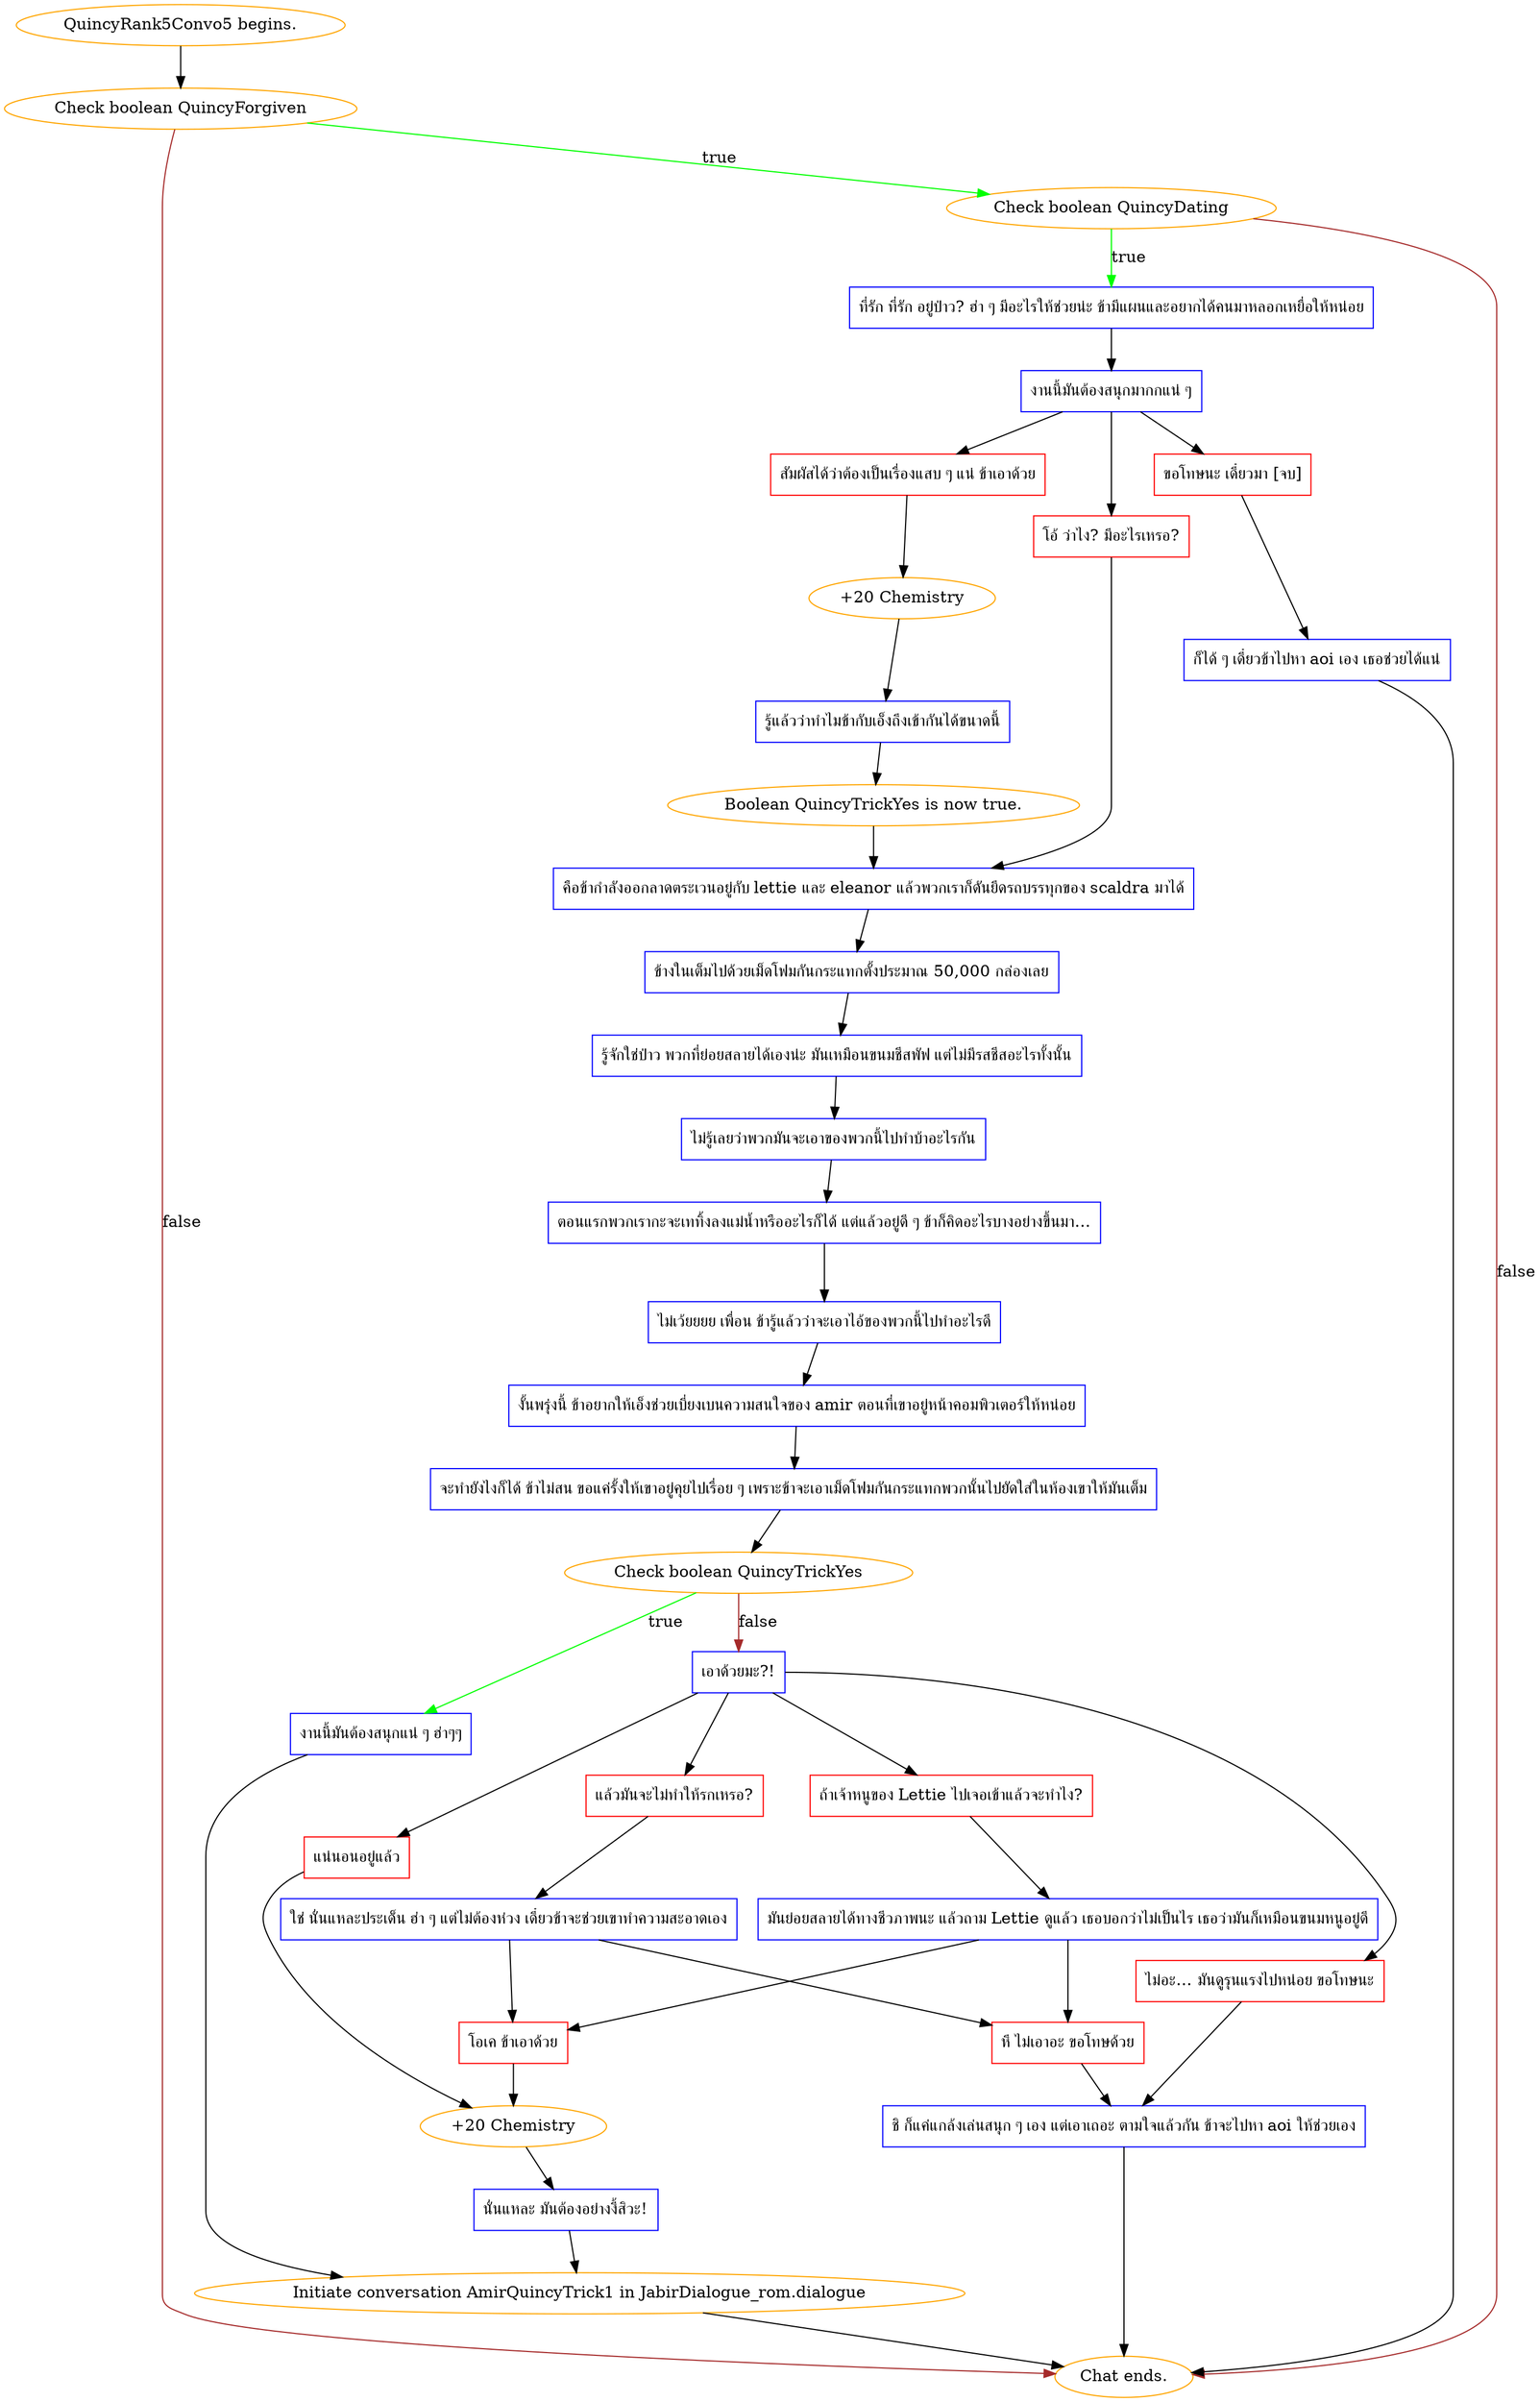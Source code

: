 digraph {
	"QuincyRank5Convo5 begins." [color=orange];
		"QuincyRank5Convo5 begins." -> j2406381004;
	j2406381004 [label="Check boolean QuincyForgiven",color=orange];
		j2406381004 -> j2463720372 [label=true,color=green];
		j2406381004 -> "Chat ends." [label=false,color=brown];
	j2463720372 [label="Check boolean QuincyDating",color=orange];
		j2463720372 -> j4274417361 [label=true,color=green];
		j2463720372 -> "Chat ends." [label=false,color=brown];
	"Chat ends." [color=orange];
	j4274417361 [label="ที่รัก ที่รัก อยู่ป่าว? ฮ่า ๆ มีอะไรให้ช่วยน่ะ ข้ามีแผนและอยากได้คนมาหลอกเหยื่อให้หน่อย",shape=box,color=blue];
		j4274417361 -> j590522140;
	j590522140 [label="งานนี้มันต้องสนุกมากกแน่ ๆ",shape=box,color=blue];
		j590522140 -> j1090605299;
		j590522140 -> j224053804;
		j590522140 -> j2760263216;
	j1090605299 [label="สัมผัสได้ว่าต้องเป็นเรื่องแสบ ๆ แน่ ข้าเอาด้วย",shape=box,color=red];
		j1090605299 -> j135969625;
	j224053804 [label="โอ้ ว่าไง? มีอะไรเหรอ?",shape=box,color=red];
		j224053804 -> j2757951805;
	j2760263216 [label="ขอโทษนะ เดี๋ยวมา [จบ]",shape=box,color=red];
		j2760263216 -> j4003452558;
	j135969625 [label="+20 Chemistry",color=orange];
		j135969625 -> j2377069037;
	j2757951805 [label="คือข้ากำลังออกลาดตระเวนอยู่กับ lettie และ eleanor แล้วพวกเราก็ดันยึดรถบรรทุกของ scaldra มาได้",shape=box,color=blue];
		j2757951805 -> j2310645925;
	j4003452558 [label="ก็ได้ ๆ เดี๋ยวข้าไปหา aoi เอง เธอช่วยได้แน่",shape=box,color=blue];
		j4003452558 -> "Chat ends.";
	j2377069037 [label="รู้แล้วว่าทำไมข้ากับเอ็งถึงเข้ากันได้ขนาดนี้",shape=box,color=blue];
		j2377069037 -> j2030897619;
	j2310645925 [label="ข้างในเต็มไปด้วยเม็ดโฟมกันกระแทกตั้งประมาณ 50,000 กล่องเลย",shape=box,color=blue];
		j2310645925 -> j2503357719;
	j2030897619 [label="Boolean QuincyTrickYes is now true.",color=orange];
		j2030897619 -> j2757951805;
	j2503357719 [label="รู้จักใช่ป่าว พวกที่ย่อยสลายได้เองน่ะ มันเหมือนขนมชีสพัฟ แต่ไม่มีรสชีสอะไรทั้งนั้น",shape=box,color=blue];
		j2503357719 -> j4220251781;
	j4220251781 [label="ไม่รู้เลยว่าพวกมันจะเอาของพวกนี้ไปทำบ้าอะไรกัน",shape=box,color=blue];
		j4220251781 -> j803787882;
	j803787882 [label="ตอนแรกพวกเรากะจะเททิ้งลงแม่น้ำหรืออะไรก็ได้ แต่แล้วอยู่ดี ๆ ข้าก็คิดอะไรบางอย่างขึ้นมา…",shape=box,color=blue];
		j803787882 -> j421188706;
	j421188706 [label="ไม่เว้ยยยย เพื่อน ข้ารู้แล้วว่าจะเอาไอ้ของพวกนี้ไปทำอะไรดี",shape=box,color=blue];
		j421188706 -> j2691283846;
	j2691283846 [label="งั้นพรุ่งนี้ ข้าอยากให้เอ็งช่วยเบี่ยงเบนความสนใจของ amir ตอนที่เขาอยู่หน้าคอมพิวเตอร์ให้หน่อย",shape=box,color=blue];
		j2691283846 -> j2522067450;
	j2522067450 [label="จะทำยังไงก็ได้ ข้าไม่สน ขอแค่รั้งให้เขาอยู่คุยไปเรื่อย ๆ เพราะข้าจะเอาเม็ดโฟมกันกระแทกพวกนั้นไปยัดใส่ในห้องเขาให้มันเต็ม",shape=box,color=blue];
		j2522067450 -> j1473036272;
	j1473036272 [label="Check boolean QuincyTrickYes",color=orange];
		j1473036272 -> j2019432583 [label=true,color=green];
		j1473036272 -> j2888811901 [label=false,color=brown];
	j2019432583 [label="งานนี้มันต้องสนุกแน่ ๆ ฮ่าๆๆ",shape=box,color=blue];
		j2019432583 -> "Initiate conversation AmirQuincyTrick1 in JabirDialogue_rom.dialogue";
	j2888811901 [label="เอาด้วยมะ?!",shape=box,color=blue];
		j2888811901 -> j4156890089;
		j2888811901 -> j1966221768;
		j2888811901 -> j1049339434;
		j2888811901 -> j3927815543;
	"Initiate conversation AmirQuincyTrick1 in JabirDialogue_rom.dialogue" [label="Initiate conversation AmirQuincyTrick1 in JabirDialogue_rom.dialogue",color=orange];
		"Initiate conversation AmirQuincyTrick1 in JabirDialogue_rom.dialogue" -> "Chat ends.";
	j4156890089 [label="แน่นอนอยู่แล้ว",shape=box,color=red];
		j4156890089 -> j2918265804;
	j1966221768 [label="แล้วมันจะไม่ทำให้รกเหรอ?",shape=box,color=red];
		j1966221768 -> j2631282645;
	j1049339434 [label="ถ้าเจ้าหนูของ Lettie ไปเจอเข้าแล้วจะทำไง?",shape=box,color=red];
		j1049339434 -> j2185922162;
	j3927815543 [label="ไม่อะ… มันดูรุนแรงไปหน่อย ขอโทษนะ",shape=box,color=red];
		j3927815543 -> j1649084485;
	j2918265804 [label="+20 Chemistry",color=orange];
		j2918265804 -> j791793850;
	j2631282645 [label="ใช่ นั่นแหละประเด็น ฮ่า ๆ แต่ไม่ต้องห่วง เดี๋ยวข้าจะช่วยเขาทำความสะอาดเอง",shape=box,color=blue];
		j2631282645 -> j3564645488;
		j2631282645 -> j2517197926;
	j2185922162 [label="มันย่อยสลายได้ทางชีวภาพนะ แล้วถาม Lettie ดูแล้ว เธอบอกว่าไม่เป็นไร เธอว่ามันก็เหมือนขนมหนูอยู่ดี",shape=box,color=blue];
		j2185922162 -> j3564645488;
		j2185922162 -> j2517197926;
	j1649084485 [label="ชิ ก็แค่แกล้งเล่นสนุก ๆ เอง แต่เอาเถอะ ตามใจแล้วกัน ข้าจะไปหา aoi ให้ช่วยเอง",shape=box,color=blue];
		j1649084485 -> "Chat ends.";
	j791793850 [label="นั่นแหละ มันต้องอย่างงี้สิวะ!",shape=box,color=blue];
		j791793850 -> "Initiate conversation AmirQuincyTrick1 in JabirDialogue_rom.dialogue";
	j3564645488 [label="โอเค ข้าเอาด้วย",shape=box,color=red];
		j3564645488 -> j2918265804;
	j2517197926 [label="หึ ไม่เอาอะ ขอโทษด้วย",shape=box,color=red];
		j2517197926 -> j1649084485;
}